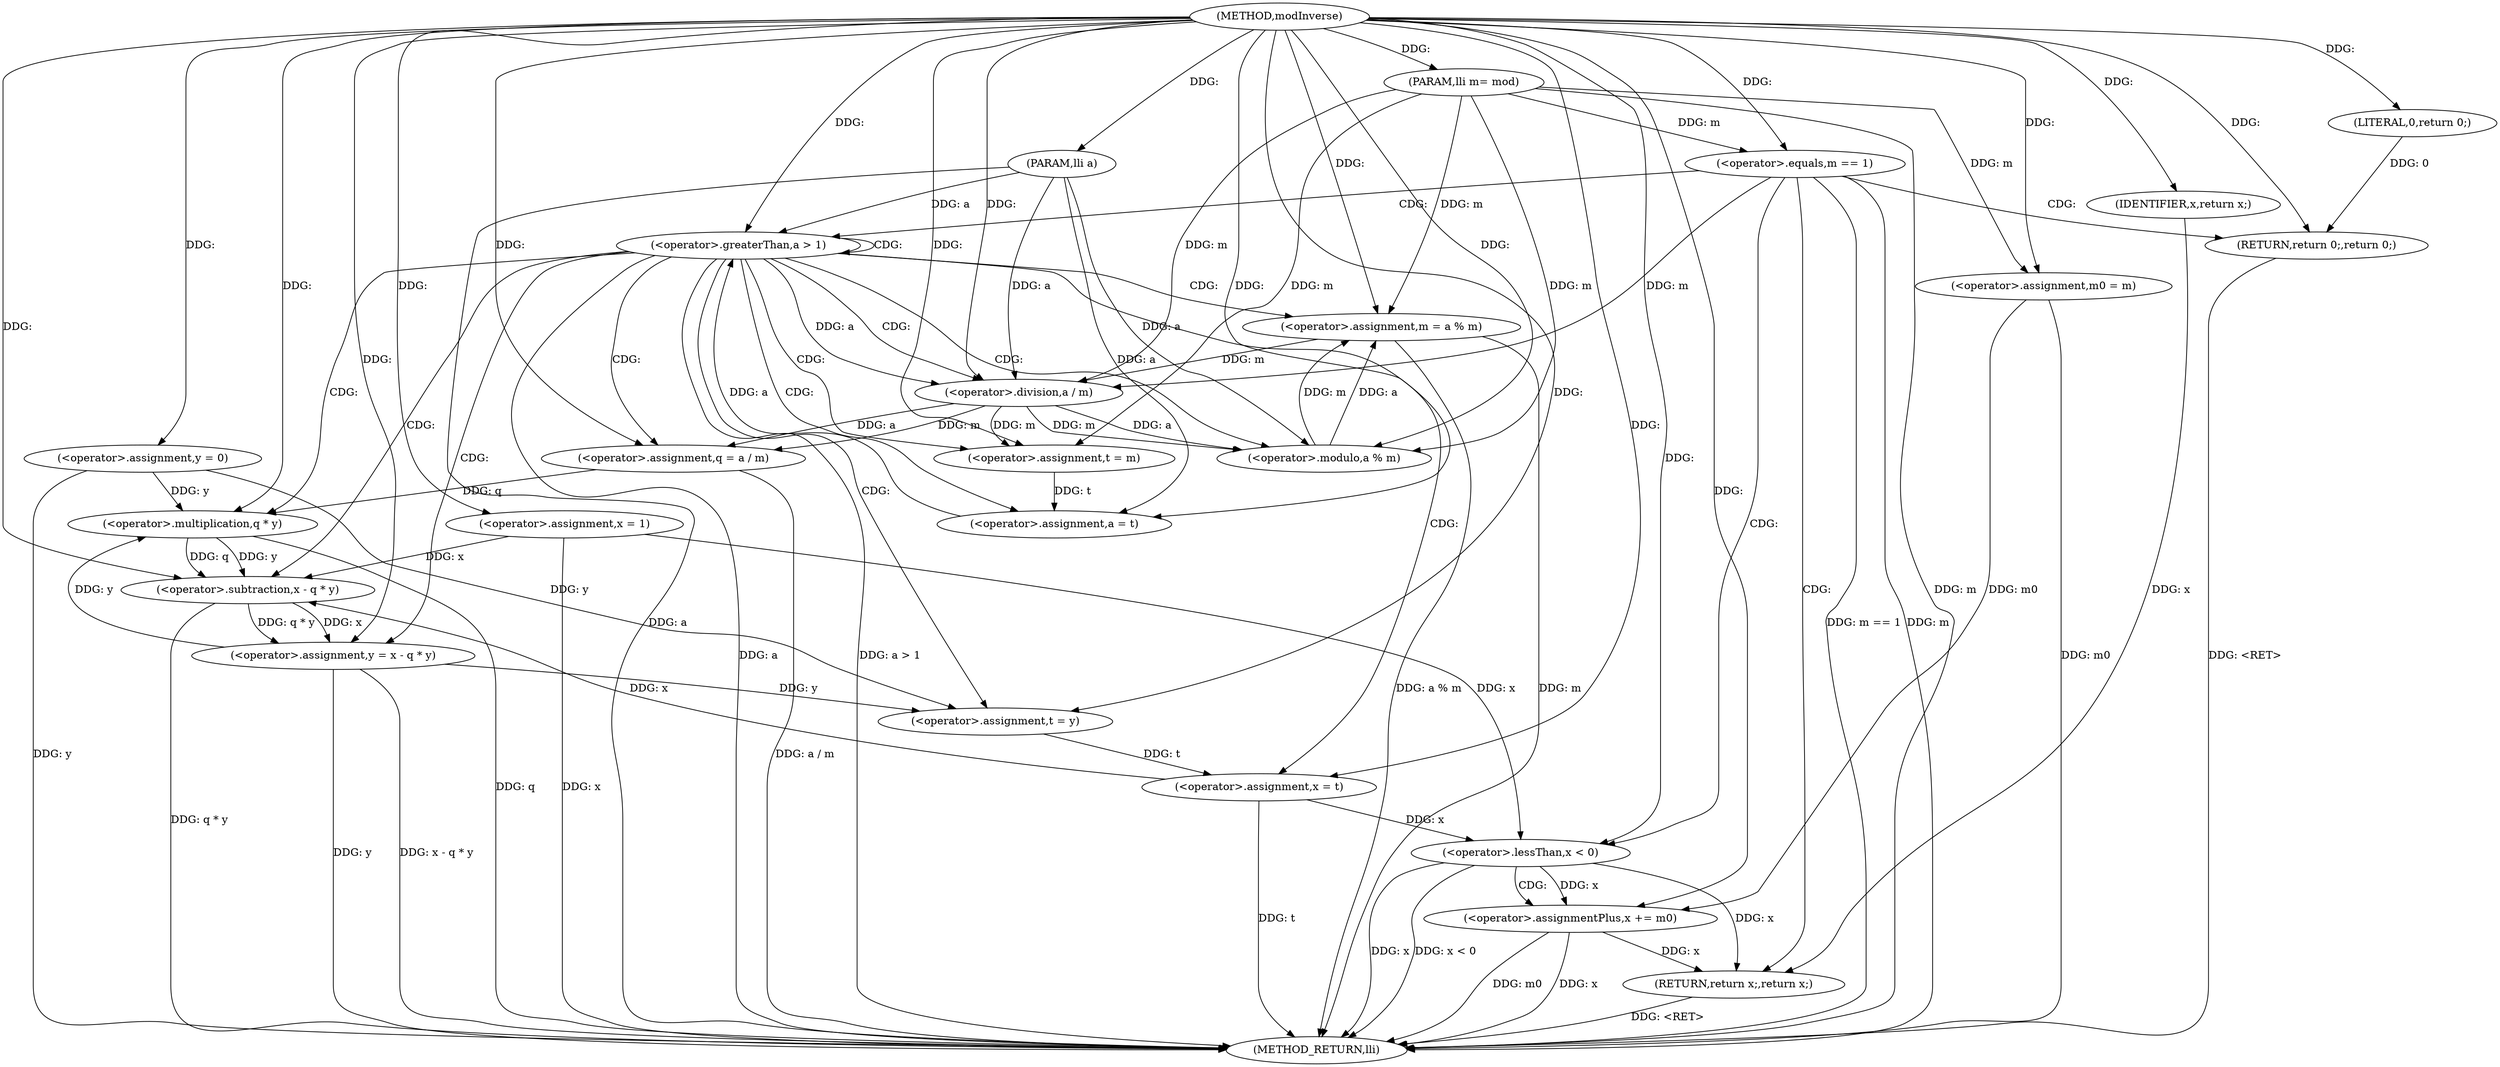 digraph "modInverse" {  
"1000420" [label = "(METHOD,modInverse)" ]
"1000488" [label = "(METHOD_RETURN,lli)" ]
"1000421" [label = "(PARAM,lli a)" ]
"1000422" [label = "(PARAM,lli m= mod)" ]
"1000425" [label = "(<operator>.assignment,m0 = m)" ]
"1000429" [label = "(<operator>.assignment,y = 0)" ]
"1000433" [label = "(<operator>.assignment,x = 1)" ]
"1000486" [label = "(RETURN,return x;,return x;)" ]
"1000437" [label = "(<operator>.equals,m == 1)" ]
"1000440" [label = "(RETURN,return 0;,return 0;)" ]
"1000443" [label = "(<operator>.greaterThan,a > 1)" ]
"1000480" [label = "(<operator>.lessThan,x < 0)" ]
"1000483" [label = "(<operator>.assignmentPlus,x += m0)" ]
"1000487" [label = "(IDENTIFIER,x,return x;)" ]
"1000441" [label = "(LITERAL,0,return 0;)" ]
"1000448" [label = "(<operator>.assignment,q = a / m)" ]
"1000454" [label = "(<operator>.assignment,t = m)" ]
"1000466" [label = "(<operator>.assignment,t = y)" ]
"1000469" [label = "(<operator>.assignment,y = x - q * y)" ]
"1000476" [label = "(<operator>.assignment,x = t)" ]
"1000458" [label = "(<operator>.assignment,m = a % m)" ]
"1000463" [label = "(<operator>.assignment,a = t)" ]
"1000450" [label = "(<operator>.division,a / m)" ]
"1000471" [label = "(<operator>.subtraction,x - q * y)" ]
"1000460" [label = "(<operator>.modulo,a % m)" ]
"1000473" [label = "(<operator>.multiplication,q * y)" ]
  "1000421" -> "1000488"  [ label = "DDG: a"] 
  "1000422" -> "1000488"  [ label = "DDG: m"] 
  "1000425" -> "1000488"  [ label = "DDG: m0"] 
  "1000429" -> "1000488"  [ label = "DDG: y"] 
  "1000433" -> "1000488"  [ label = "DDG: x"] 
  "1000437" -> "1000488"  [ label = "DDG: m"] 
  "1000437" -> "1000488"  [ label = "DDG: m == 1"] 
  "1000443" -> "1000488"  [ label = "DDG: a"] 
  "1000443" -> "1000488"  [ label = "DDG: a > 1"] 
  "1000480" -> "1000488"  [ label = "DDG: x"] 
  "1000480" -> "1000488"  [ label = "DDG: x < 0"] 
  "1000483" -> "1000488"  [ label = "DDG: x"] 
  "1000483" -> "1000488"  [ label = "DDG: m0"] 
  "1000448" -> "1000488"  [ label = "DDG: a / m"] 
  "1000458" -> "1000488"  [ label = "DDG: m"] 
  "1000458" -> "1000488"  [ label = "DDG: a % m"] 
  "1000469" -> "1000488"  [ label = "DDG: y"] 
  "1000473" -> "1000488"  [ label = "DDG: q"] 
  "1000471" -> "1000488"  [ label = "DDG: q * y"] 
  "1000469" -> "1000488"  [ label = "DDG: x - q * y"] 
  "1000476" -> "1000488"  [ label = "DDG: t"] 
  "1000486" -> "1000488"  [ label = "DDG: <RET>"] 
  "1000440" -> "1000488"  [ label = "DDG: <RET>"] 
  "1000420" -> "1000421"  [ label = "DDG: "] 
  "1000420" -> "1000422"  [ label = "DDG: "] 
  "1000422" -> "1000425"  [ label = "DDG: m"] 
  "1000420" -> "1000425"  [ label = "DDG: "] 
  "1000420" -> "1000429"  [ label = "DDG: "] 
  "1000420" -> "1000433"  [ label = "DDG: "] 
  "1000487" -> "1000486"  [ label = "DDG: x"] 
  "1000480" -> "1000486"  [ label = "DDG: x"] 
  "1000483" -> "1000486"  [ label = "DDG: x"] 
  "1000441" -> "1000440"  [ label = "DDG: 0"] 
  "1000420" -> "1000440"  [ label = "DDG: "] 
  "1000425" -> "1000483"  [ label = "DDG: m0"] 
  "1000420" -> "1000483"  [ label = "DDG: "] 
  "1000420" -> "1000487"  [ label = "DDG: "] 
  "1000422" -> "1000437"  [ label = "DDG: m"] 
  "1000420" -> "1000437"  [ label = "DDG: "] 
  "1000420" -> "1000441"  [ label = "DDG: "] 
  "1000463" -> "1000443"  [ label = "DDG: a"] 
  "1000421" -> "1000443"  [ label = "DDG: a"] 
  "1000420" -> "1000443"  [ label = "DDG: "] 
  "1000450" -> "1000448"  [ label = "DDG: a"] 
  "1000450" -> "1000448"  [ label = "DDG: m"] 
  "1000450" -> "1000454"  [ label = "DDG: m"] 
  "1000422" -> "1000454"  [ label = "DDG: m"] 
  "1000420" -> "1000454"  [ label = "DDG: "] 
  "1000429" -> "1000466"  [ label = "DDG: y"] 
  "1000469" -> "1000466"  [ label = "DDG: y"] 
  "1000420" -> "1000466"  [ label = "DDG: "] 
  "1000471" -> "1000469"  [ label = "DDG: q * y"] 
  "1000471" -> "1000469"  [ label = "DDG: x"] 
  "1000466" -> "1000476"  [ label = "DDG: t"] 
  "1000420" -> "1000476"  [ label = "DDG: "] 
  "1000433" -> "1000480"  [ label = "DDG: x"] 
  "1000476" -> "1000480"  [ label = "DDG: x"] 
  "1000420" -> "1000480"  [ label = "DDG: "] 
  "1000480" -> "1000483"  [ label = "DDG: x"] 
  "1000420" -> "1000448"  [ label = "DDG: "] 
  "1000460" -> "1000458"  [ label = "DDG: m"] 
  "1000460" -> "1000458"  [ label = "DDG: a"] 
  "1000454" -> "1000463"  [ label = "DDG: t"] 
  "1000420" -> "1000463"  [ label = "DDG: "] 
  "1000420" -> "1000469"  [ label = "DDG: "] 
  "1000443" -> "1000450"  [ label = "DDG: a"] 
  "1000421" -> "1000450"  [ label = "DDG: a"] 
  "1000420" -> "1000450"  [ label = "DDG: "] 
  "1000437" -> "1000450"  [ label = "DDG: m"] 
  "1000458" -> "1000450"  [ label = "DDG: m"] 
  "1000422" -> "1000450"  [ label = "DDG: m"] 
  "1000422" -> "1000458"  [ label = "DDG: m"] 
  "1000420" -> "1000458"  [ label = "DDG: "] 
  "1000421" -> "1000463"  [ label = "DDG: a"] 
  "1000433" -> "1000471"  [ label = "DDG: x"] 
  "1000476" -> "1000471"  [ label = "DDG: x"] 
  "1000420" -> "1000471"  [ label = "DDG: "] 
  "1000473" -> "1000471"  [ label = "DDG: y"] 
  "1000473" -> "1000471"  [ label = "DDG: q"] 
  "1000450" -> "1000460"  [ label = "DDG: a"] 
  "1000421" -> "1000460"  [ label = "DDG: a"] 
  "1000420" -> "1000460"  [ label = "DDG: "] 
  "1000422" -> "1000460"  [ label = "DDG: m"] 
  "1000450" -> "1000460"  [ label = "DDG: m"] 
  "1000448" -> "1000473"  [ label = "DDG: q"] 
  "1000420" -> "1000473"  [ label = "DDG: "] 
  "1000429" -> "1000473"  [ label = "DDG: y"] 
  "1000469" -> "1000473"  [ label = "DDG: y"] 
  "1000437" -> "1000440"  [ label = "CDG: "] 
  "1000437" -> "1000443"  [ label = "CDG: "] 
  "1000437" -> "1000486"  [ label = "CDG: "] 
  "1000437" -> "1000480"  [ label = "CDG: "] 
  "1000443" -> "1000471"  [ label = "CDG: "] 
  "1000443" -> "1000463"  [ label = "CDG: "] 
  "1000443" -> "1000469"  [ label = "CDG: "] 
  "1000443" -> "1000450"  [ label = "CDG: "] 
  "1000443" -> "1000454"  [ label = "CDG: "] 
  "1000443" -> "1000476"  [ label = "CDG: "] 
  "1000443" -> "1000473"  [ label = "CDG: "] 
  "1000443" -> "1000458"  [ label = "CDG: "] 
  "1000443" -> "1000460"  [ label = "CDG: "] 
  "1000443" -> "1000466"  [ label = "CDG: "] 
  "1000443" -> "1000443"  [ label = "CDG: "] 
  "1000443" -> "1000448"  [ label = "CDG: "] 
  "1000480" -> "1000483"  [ label = "CDG: "] 
}
